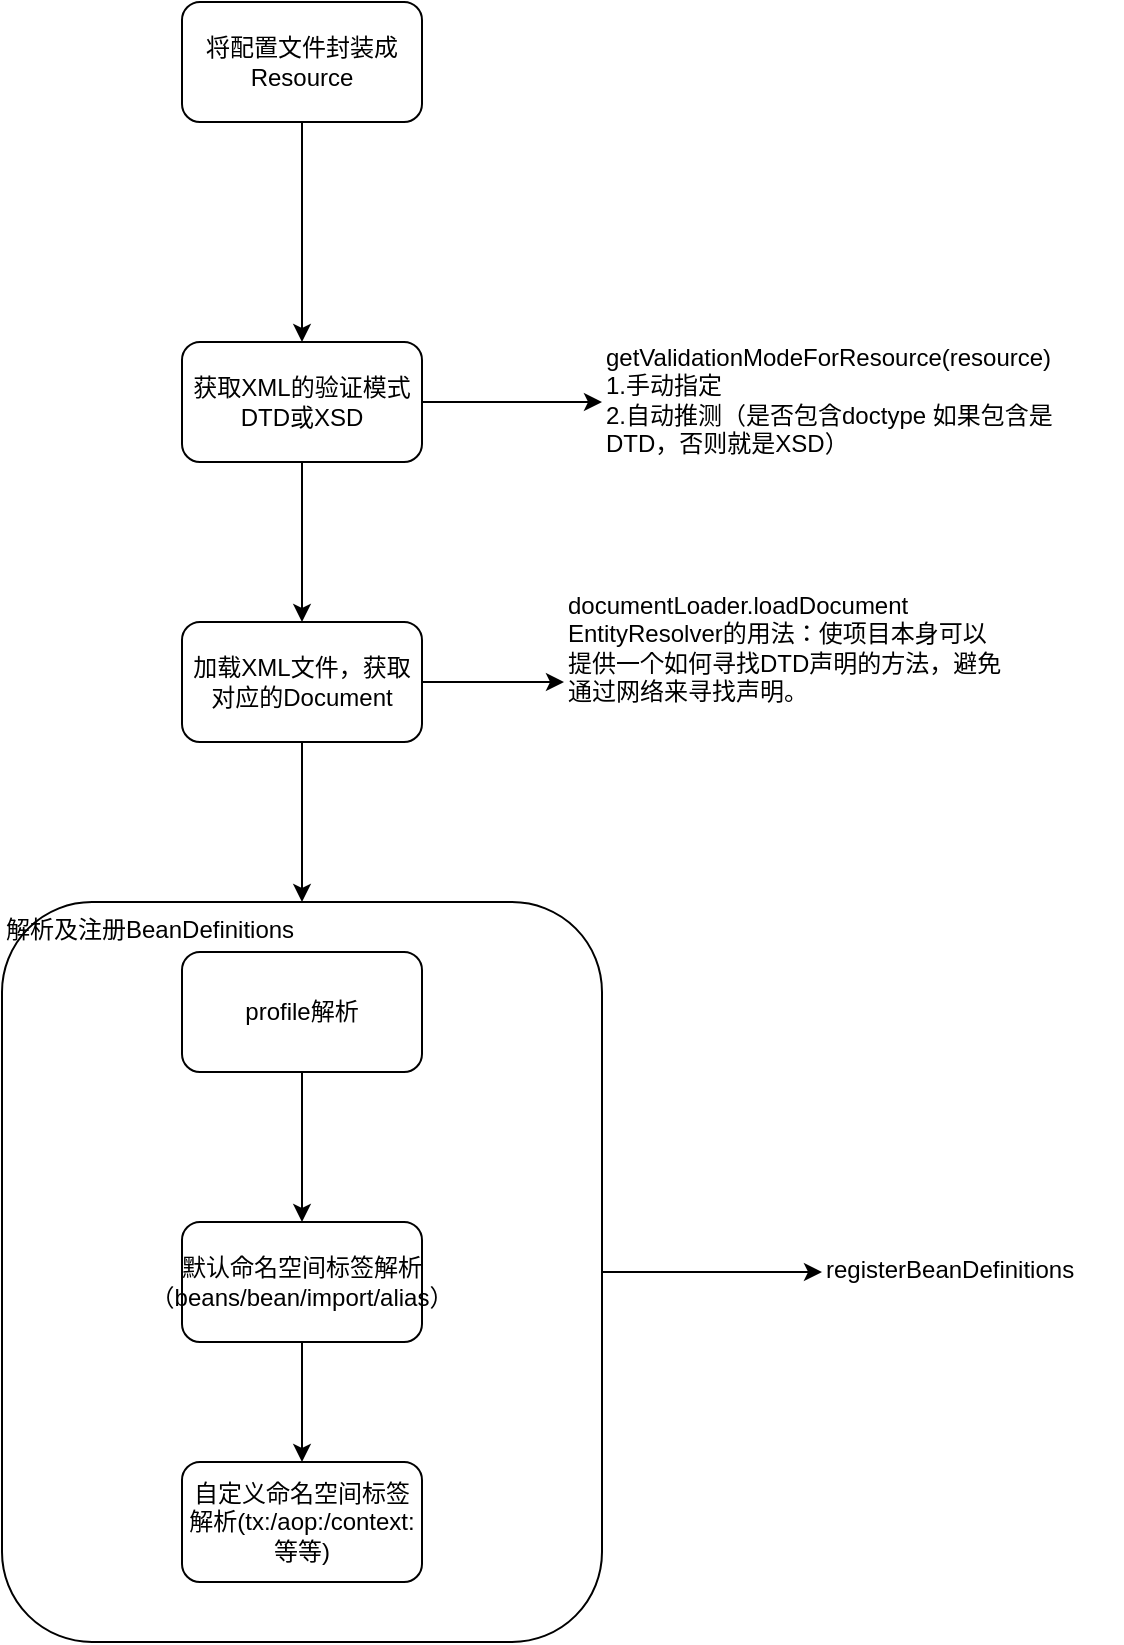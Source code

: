 <mxfile version="15.7.3" type="github">
  <diagram id="ui_wG3QZJv_yEZTvrZ4Z" name="第 1 页">
    <mxGraphModel dx="1422" dy="794" grid="1" gridSize="10" guides="1" tooltips="1" connect="1" arrows="1" fold="1" page="1" pageScale="1" pageWidth="827" pageHeight="1169" math="0" shadow="0">
      <root>
        <mxCell id="0" />
        <mxCell id="1" parent="0" />
        <mxCell id="1a5nTo9B3F3iDElWpVwX-27" value="" style="edgeStyle=orthogonalEdgeStyle;rounded=0;orthogonalLoop=1;jettySize=auto;html=1;" edge="1" parent="1" source="1a5nTo9B3F3iDElWpVwX-8" target="1a5nTo9B3F3iDElWpVwX-26">
          <mxGeometry relative="1" as="geometry" />
        </mxCell>
        <mxCell id="1a5nTo9B3F3iDElWpVwX-8" value="解析及注册BeanDefinitions" style="whiteSpace=wrap;html=1;rounded=1;align=left;verticalAlign=top;" vertex="1" parent="1">
          <mxGeometry x="190" y="500" width="300" height="370" as="geometry" />
        </mxCell>
        <mxCell id="1a5nTo9B3F3iDElWpVwX-7" value="" style="edgeStyle=orthogonalEdgeStyle;rounded=0;orthogonalLoop=1;jettySize=auto;html=1;" edge="1" parent="1" source="1a5nTo9B3F3iDElWpVwX-5" target="1a5nTo9B3F3iDElWpVwX-6">
          <mxGeometry relative="1" as="geometry" />
        </mxCell>
        <mxCell id="1a5nTo9B3F3iDElWpVwX-13" value="" style="edgeStyle=orthogonalEdgeStyle;rounded=0;orthogonalLoop=1;jettySize=auto;html=1;" edge="1" parent="1" source="1a5nTo9B3F3iDElWpVwX-5">
          <mxGeometry relative="1" as="geometry">
            <mxPoint x="490" y="250" as="targetPoint" />
          </mxGeometry>
        </mxCell>
        <mxCell id="1a5nTo9B3F3iDElWpVwX-5" value="获取XML的验证模式&lt;br&gt;DTD或XSD" style="rounded=1;whiteSpace=wrap;html=1;" vertex="1" parent="1">
          <mxGeometry x="280" y="220" width="120" height="60" as="geometry" />
        </mxCell>
        <mxCell id="1a5nTo9B3F3iDElWpVwX-9" value="" style="edgeStyle=orthogonalEdgeStyle;rounded=0;orthogonalLoop=1;jettySize=auto;html=1;" edge="1" parent="1" source="1a5nTo9B3F3iDElWpVwX-6" target="1a5nTo9B3F3iDElWpVwX-8">
          <mxGeometry relative="1" as="geometry" />
        </mxCell>
        <mxCell id="1a5nTo9B3F3iDElWpVwX-18" value="" style="edgeStyle=orthogonalEdgeStyle;rounded=0;orthogonalLoop=1;jettySize=auto;html=1;" edge="1" parent="1" source="1a5nTo9B3F3iDElWpVwX-6" target="1a5nTo9B3F3iDElWpVwX-17">
          <mxGeometry relative="1" as="geometry" />
        </mxCell>
        <mxCell id="1a5nTo9B3F3iDElWpVwX-6" value="加载XML文件，获取对应的Document" style="whiteSpace=wrap;html=1;rounded=1;" vertex="1" parent="1">
          <mxGeometry x="280" y="360" width="120" height="60" as="geometry" />
        </mxCell>
        <mxCell id="1a5nTo9B3F3iDElWpVwX-11" value="" style="edgeStyle=orthogonalEdgeStyle;rounded=0;orthogonalLoop=1;jettySize=auto;html=1;" edge="1" parent="1" source="1a5nTo9B3F3iDElWpVwX-10" target="1a5nTo9B3F3iDElWpVwX-5">
          <mxGeometry relative="1" as="geometry" />
        </mxCell>
        <mxCell id="1a5nTo9B3F3iDElWpVwX-10" value="将配置文件封装成Resource" style="rounded=1;whiteSpace=wrap;html=1;" vertex="1" parent="1">
          <mxGeometry x="280" y="50" width="120" height="60" as="geometry" />
        </mxCell>
        <mxCell id="1a5nTo9B3F3iDElWpVwX-14" value="getValidationModeForResource(resource)&lt;br&gt;1.手动指定&lt;br&gt;2.自动推测（是否包含doctype 如果包含是DTD，否则就是XSD）" style="text;whiteSpace=wrap;html=1;" vertex="1" parent="1">
          <mxGeometry x="490" y="213.75" width="250" height="72.5" as="geometry" />
        </mxCell>
        <UserObject label="documentLoader.loadDocument&lt;br&gt;EntityResolver的用法：使项目本身可以提供一个如何寻找DTD声明的方法，避免通过网络来寻找声明。" link="documentLoader.loadDocument" id="1a5nTo9B3F3iDElWpVwX-17">
          <mxCell style="text;whiteSpace=wrap;html=1;" vertex="1" parent="1">
            <mxGeometry x="471" y="337.5" width="220" height="105" as="geometry" />
          </mxCell>
        </UserObject>
        <mxCell id="1a5nTo9B3F3iDElWpVwX-22" value="" style="edgeStyle=orthogonalEdgeStyle;rounded=0;orthogonalLoop=1;jettySize=auto;html=1;" edge="1" parent="1" source="1a5nTo9B3F3iDElWpVwX-19" target="1a5nTo9B3F3iDElWpVwX-21">
          <mxGeometry relative="1" as="geometry" />
        </mxCell>
        <mxCell id="1a5nTo9B3F3iDElWpVwX-19" value="profile解析" style="whiteSpace=wrap;html=1;rounded=1;" vertex="1" parent="1">
          <mxGeometry x="280" y="525" width="120" height="60" as="geometry" />
        </mxCell>
        <mxCell id="1a5nTo9B3F3iDElWpVwX-24" value="" style="edgeStyle=orthogonalEdgeStyle;rounded=0;orthogonalLoop=1;jettySize=auto;html=1;" edge="1" parent="1" source="1a5nTo9B3F3iDElWpVwX-21" target="1a5nTo9B3F3iDElWpVwX-23">
          <mxGeometry relative="1" as="geometry" />
        </mxCell>
        <mxCell id="1a5nTo9B3F3iDElWpVwX-21" value="&lt;span&gt;默认命名空间标签解析（beans/bean/import/alias）&lt;/span&gt;" style="whiteSpace=wrap;html=1;rounded=1;" vertex="1" parent="1">
          <mxGeometry x="280" y="660" width="120" height="60" as="geometry" />
        </mxCell>
        <mxCell id="1a5nTo9B3F3iDElWpVwX-23" value="&lt;span&gt;自定义命名空间标签解析(tx:/aop:/context:等等)&lt;/span&gt;" style="whiteSpace=wrap;html=1;rounded=1;" vertex="1" parent="1">
          <mxGeometry x="280" y="780" width="120" height="60" as="geometry" />
        </mxCell>
        <mxCell id="1a5nTo9B3F3iDElWpVwX-26" value="registerBeanDefinitions" style="text;whiteSpace=wrap;html=1;" vertex="1" parent="1">
          <mxGeometry x="600" y="670" width="150" height="30" as="geometry" />
        </mxCell>
      </root>
    </mxGraphModel>
  </diagram>
</mxfile>
